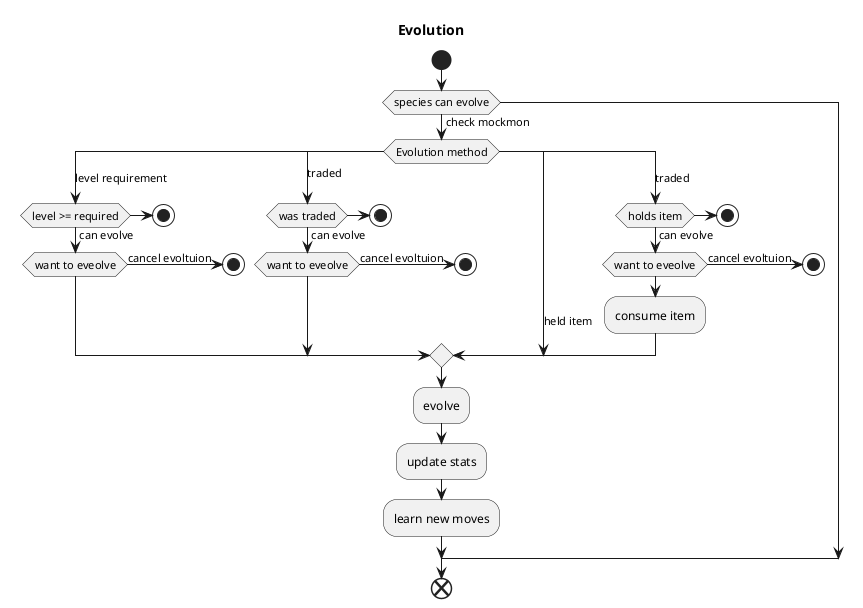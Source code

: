 
@startuml evolution
skinparam ConditionEndStyle hline
skinparam conditionStyle Inside
title Evolution
start 

if (species can evolve) then (check mockmon)
switch (Evolution method)
case (level requirement)
if (level >= required) then (can evolve)
if (want to eveolve)
else (cancel evoltuion)
stop
endif
else ()
stop
endif
case (traded)
if (was traded) then (can evolve)
if (want to eveolve)
else (cancel evoltuion)
stop
endif
else ()
stop
endif
case (held item)
case (traded)
if (holds item) then (can evolve)
if (want to eveolve)
:consume item;
else (cancel evoltuion)
stop
endif
else ()
stop
endif
endswitch
:evolve;
:update stats;
:learn new moves;
endif
end 
@enduml